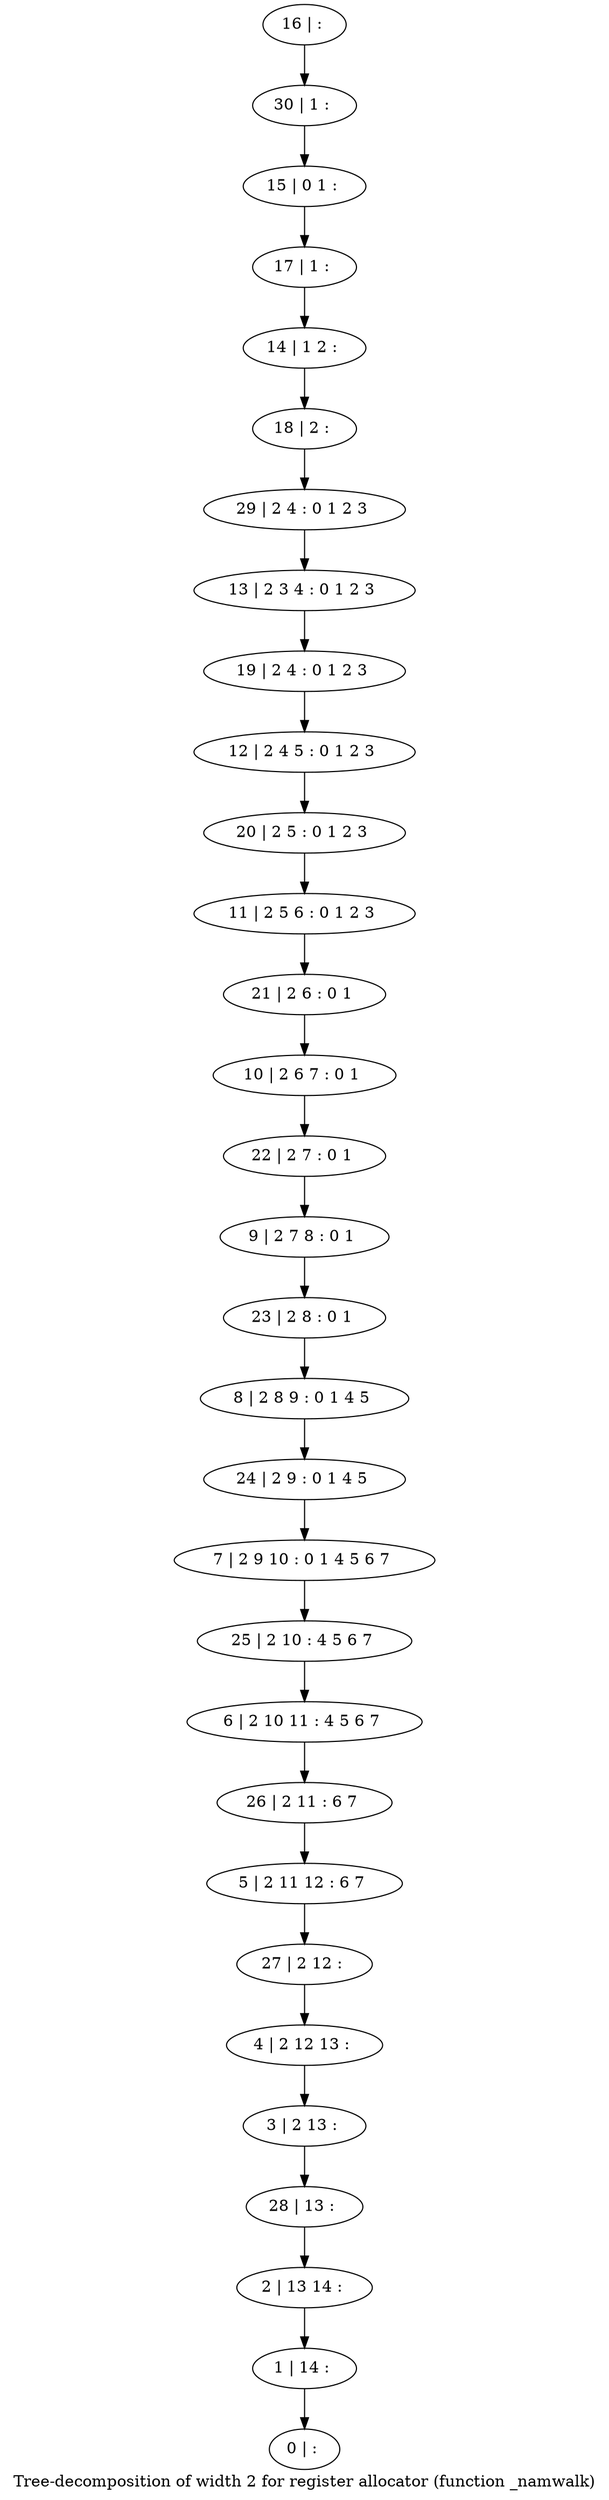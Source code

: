 digraph G {
graph [label="Tree-decomposition of width 2 for register allocator (function _namwalk)"]
0[label="0 | : "];
1[label="1 | 14 : "];
2[label="2 | 13 14 : "];
3[label="3 | 2 13 : "];
4[label="4 | 2 12 13 : "];
5[label="5 | 2 11 12 : 6 7 "];
6[label="6 | 2 10 11 : 4 5 6 7 "];
7[label="7 | 2 9 10 : 0 1 4 5 6 7 "];
8[label="8 | 2 8 9 : 0 1 4 5 "];
9[label="9 | 2 7 8 : 0 1 "];
10[label="10 | 2 6 7 : 0 1 "];
11[label="11 | 2 5 6 : 0 1 2 3 "];
12[label="12 | 2 4 5 : 0 1 2 3 "];
13[label="13 | 2 3 4 : 0 1 2 3 "];
14[label="14 | 1 2 : "];
15[label="15 | 0 1 : "];
16[label="16 | : "];
17[label="17 | 1 : "];
18[label="18 | 2 : "];
19[label="19 | 2 4 : 0 1 2 3 "];
20[label="20 | 2 5 : 0 1 2 3 "];
21[label="21 | 2 6 : 0 1 "];
22[label="22 | 2 7 : 0 1 "];
23[label="23 | 2 8 : 0 1 "];
24[label="24 | 2 9 : 0 1 4 5 "];
25[label="25 | 2 10 : 4 5 6 7 "];
26[label="26 | 2 11 : 6 7 "];
27[label="27 | 2 12 : "];
28[label="28 | 13 : "];
29[label="29 | 2 4 : 0 1 2 3 "];
30[label="30 | 1 : "];
16->30 ;
30->15 ;
15->17 ;
17->14 ;
14->18 ;
18->29 ;
29->13 ;
13->19 ;
19->12 ;
12->20 ;
20->11 ;
11->21 ;
21->10 ;
10->22 ;
22->9 ;
9->23 ;
23->8 ;
8->24 ;
24->7 ;
7->25 ;
25->6 ;
6->26 ;
26->5 ;
5->27 ;
27->4 ;
4->3 ;
3->28 ;
28->2 ;
2->1 ;
1->0 ;
}

